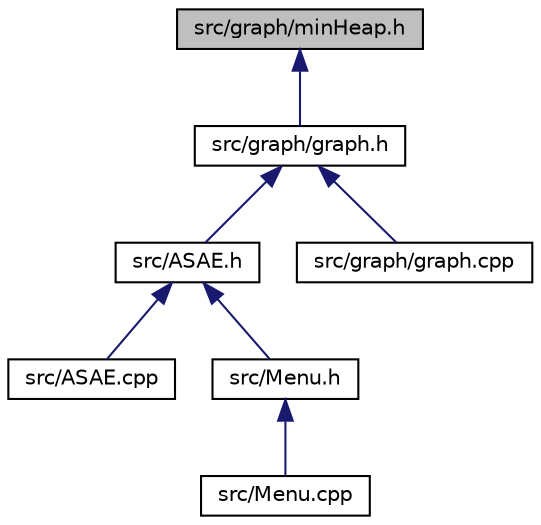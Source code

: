 digraph "src/graph/minHeap.h"
{
 // LATEX_PDF_SIZE
  bgcolor="transparent";
  edge [fontname="Helvetica",fontsize="10",labelfontname="Helvetica",labelfontsize="10"];
  node [fontname="Helvetica",fontsize="10",shape=record];
  Node1 [label="src/graph/minHeap.h",height=0.2,width=0.4,color="black", fillcolor="grey75", style="filled", fontcolor="black",tooltip=" "];
  Node1 -> Node2 [dir="back",color="midnightblue",fontsize="10",style="solid"];
  Node2 [label="src/graph/graph.h",height=0.2,width=0.4,color="black",URL="$graph_8h.html",tooltip=" "];
  Node2 -> Node3 [dir="back",color="midnightblue",fontsize="10",style="solid"];
  Node3 [label="src/ASAE.h",height=0.2,width=0.4,color="black",URL="$ASAE_8h.html",tooltip=" "];
  Node3 -> Node4 [dir="back",color="midnightblue",fontsize="10",style="solid"];
  Node4 [label="src/ASAE.cpp",height=0.2,width=0.4,color="black",URL="$ASAE_8cpp.html",tooltip=" "];
  Node3 -> Node5 [dir="back",color="midnightblue",fontsize="10",style="solid"];
  Node5 [label="src/Menu.h",height=0.2,width=0.4,color="black",URL="$Menu_8h.html",tooltip=" "];
  Node5 -> Node6 [dir="back",color="midnightblue",fontsize="10",style="solid"];
  Node6 [label="src/Menu.cpp",height=0.2,width=0.4,color="black",URL="$Menu_8cpp.html",tooltip=" "];
  Node2 -> Node7 [dir="back",color="midnightblue",fontsize="10",style="solid"];
  Node7 [label="src/graph/graph.cpp",height=0.2,width=0.4,color="black",URL="$graph_8cpp.html",tooltip=" "];
}
